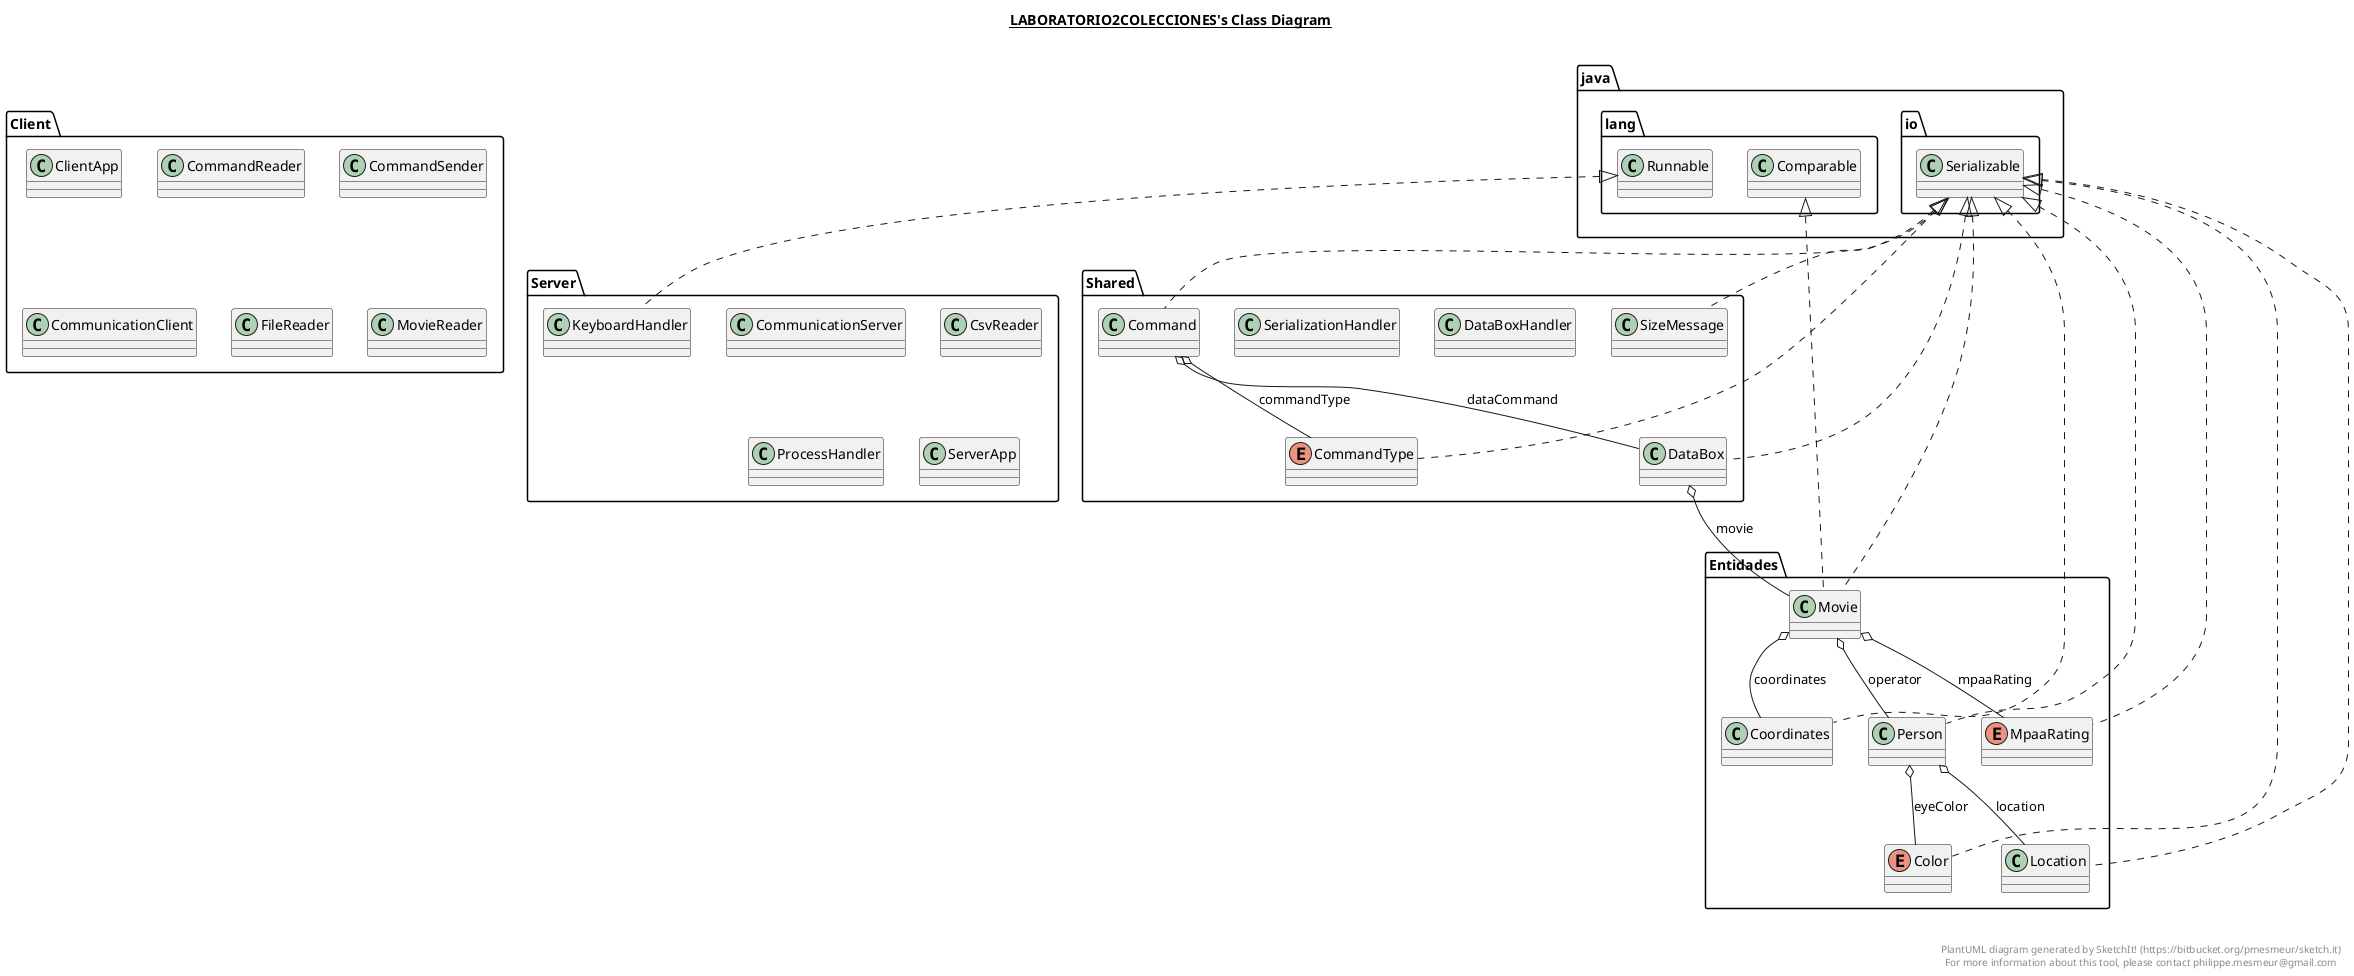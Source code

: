 @startuml

title __LABORATORIO2COLECCIONES's Class Diagram__\n

  namespace Client {
    class Client.ClientApp {
    }
  }
  

  namespace Client {
    class Client.CommandReader {
    }
  }
  

  namespace Client {
    class Client.CommandSender {
    }
  }
  

  namespace Client {
    class Client.CommunicationClient {
    }
  }
  

  namespace Client {
    class Client.FileReader {
    }
  }
  

  namespace Client {
    class Client.MovieReader {
    }
  }
  

  namespace Entidades {
    enum Color {
    }
  }
  

  namespace Entidades {
    class Entidades.Coordinates {
    }
  }
  

  namespace Entidades {
    class Entidades.Location {
    }
  }
  

  namespace Entidades {
    class Entidades.Movie {
    }
  }
  

  namespace Entidades {
    enum MpaaRating {
    }
  }
  

  namespace Entidades {
    class Entidades.Person {
    }
  }
  

  namespace Server {
    class Server.CommunicationServer {
    }
  }
  

  namespace Server {
    class Server.CsvReader {
    }
  }
  

  namespace Server {
    class Server.KeyboardHandler {
    }
  }
  

  namespace Server {
    class Server.ProcessHandler {
    }
  }
  

  namespace Server {
    class Server.ServerApp {
    }
  }
  

  namespace Shared {
    class Shared.Command {
    }
  }
  

  namespace Shared {
    enum CommandType {
    }
  }
  

  namespace Shared {
    class Shared.DataBox {
    }
  }
  

  namespace Shared {
    class Shared.DataBoxHandler {
    }
  }
  

  namespace Shared {
    class Shared.SerializationHandler {
    }
  }
  

  namespace Shared {
    class Shared.SizeMessage {
    }
  }
  

  Entidades.Color .up.|> java.io.Serializable
  Entidades.Coordinates .up.|> java.io.Serializable
  Entidades.Location .up.|> java.io.Serializable
  Entidades.Movie .up.|> java.io.Serializable
  Entidades.Movie .up.|> java.lang.Comparable
  Entidades.Movie o-- Entidades.Coordinates : coordinates
  Entidades.Movie o-- Entidades.MpaaRating : mpaaRating
  Entidades.Movie o-- Entidades.Person : operator
  Entidades.MpaaRating .up.|> java.io.Serializable
  Entidades.Person .up.|> java.io.Serializable
  Entidades.Person o-- Entidades.Color : eyeColor
  Entidades.Person o-- Entidades.Location : location
  Server.KeyboardHandler .up.|> java.lang.Runnable
  Shared.Command .up.|> java.io.Serializable
  Shared.Command o-- Shared.CommandType : commandType
  Shared.Command o-- Shared.DataBox : dataCommand
  Shared.CommandType .up.|> java.io.Serializable
  Shared.DataBox .up.|> java.io.Serializable
  Shared.DataBox o-- Entidades.Movie : movie
  Shared.SizeMessage .up.|> java.io.Serializable


right footer


PlantUML diagram generated by SketchIt! (https://bitbucket.org/pmesmeur/sketch.it)
For more information about this tool, please contact philippe.mesmeur@gmail.com
endfooter

@enduml
